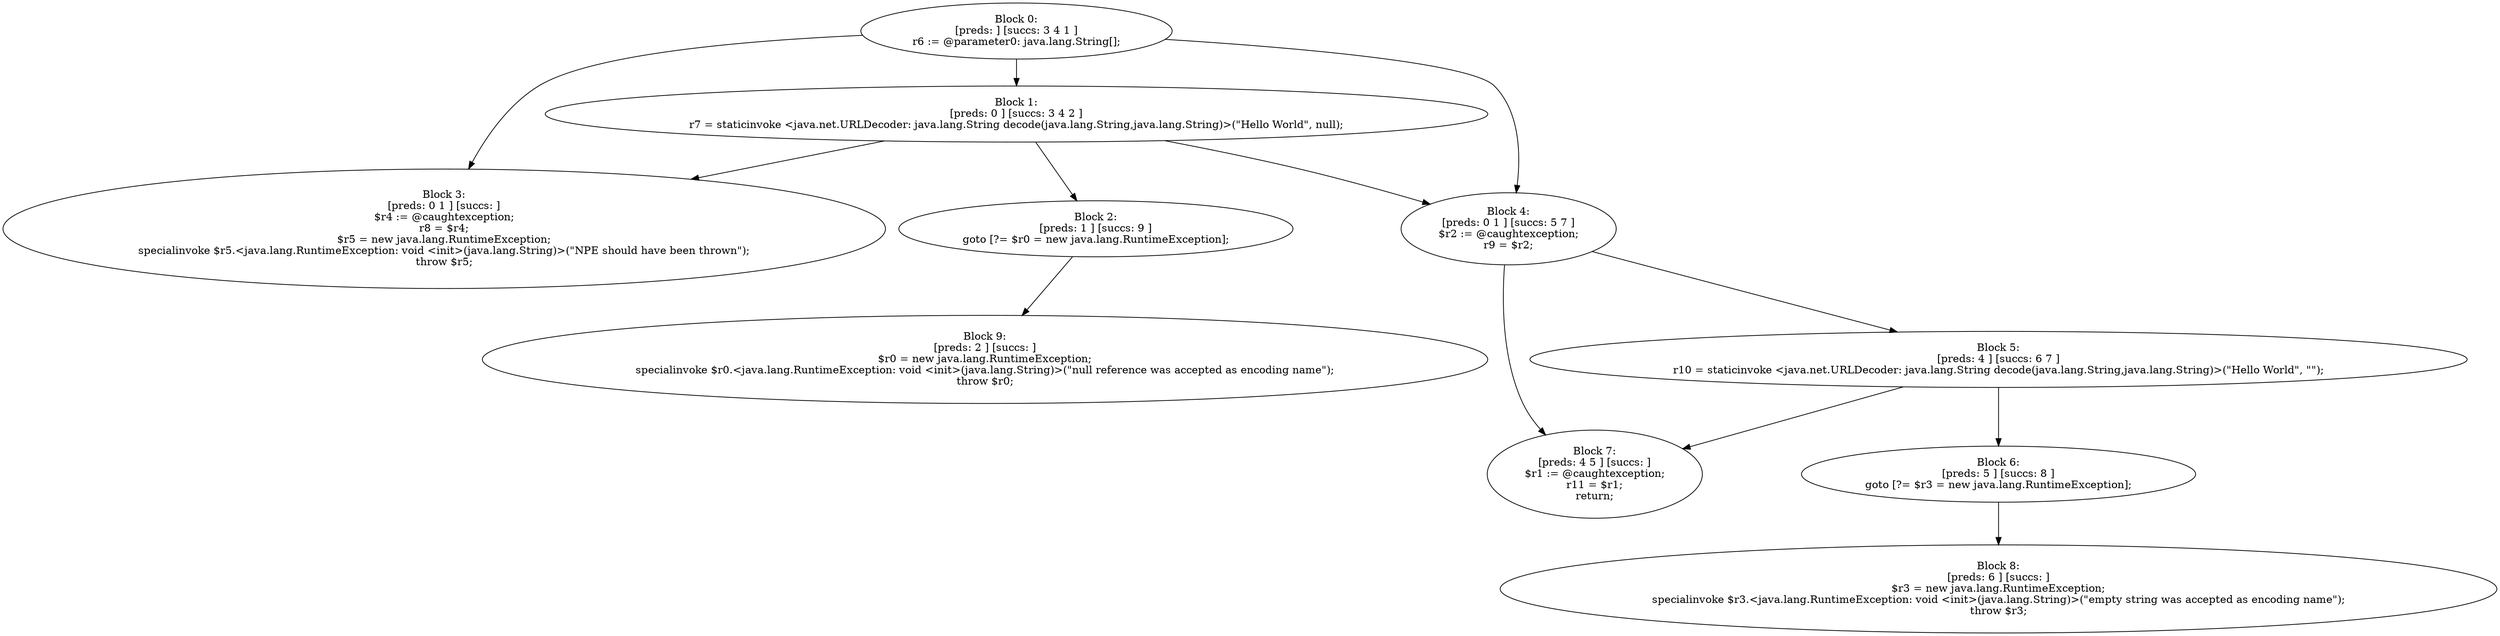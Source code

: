digraph "unitGraph" {
    "Block 0:
[preds: ] [succs: 3 4 1 ]
r6 := @parameter0: java.lang.String[];
"
    "Block 1:
[preds: 0 ] [succs: 3 4 2 ]
r7 = staticinvoke <java.net.URLDecoder: java.lang.String decode(java.lang.String,java.lang.String)>(\"Hello World\", null);
"
    "Block 2:
[preds: 1 ] [succs: 9 ]
goto [?= $r0 = new java.lang.RuntimeException];
"
    "Block 3:
[preds: 0 1 ] [succs: ]
$r4 := @caughtexception;
r8 = $r4;
$r5 = new java.lang.RuntimeException;
specialinvoke $r5.<java.lang.RuntimeException: void <init>(java.lang.String)>(\"NPE should have been thrown\");
throw $r5;
"
    "Block 4:
[preds: 0 1 ] [succs: 5 7 ]
$r2 := @caughtexception;
r9 = $r2;
"
    "Block 5:
[preds: 4 ] [succs: 6 7 ]
r10 = staticinvoke <java.net.URLDecoder: java.lang.String decode(java.lang.String,java.lang.String)>(\"Hello World\", \"\");
"
    "Block 6:
[preds: 5 ] [succs: 8 ]
goto [?= $r3 = new java.lang.RuntimeException];
"
    "Block 7:
[preds: 4 5 ] [succs: ]
$r1 := @caughtexception;
r11 = $r1;
return;
"
    "Block 8:
[preds: 6 ] [succs: ]
$r3 = new java.lang.RuntimeException;
specialinvoke $r3.<java.lang.RuntimeException: void <init>(java.lang.String)>(\"empty string was accepted as encoding name\");
throw $r3;
"
    "Block 9:
[preds: 2 ] [succs: ]
$r0 = new java.lang.RuntimeException;
specialinvoke $r0.<java.lang.RuntimeException: void <init>(java.lang.String)>(\"null reference was accepted as encoding name\");
throw $r0;
"
    "Block 0:
[preds: ] [succs: 3 4 1 ]
r6 := @parameter0: java.lang.String[];
"->"Block 3:
[preds: 0 1 ] [succs: ]
$r4 := @caughtexception;
r8 = $r4;
$r5 = new java.lang.RuntimeException;
specialinvoke $r5.<java.lang.RuntimeException: void <init>(java.lang.String)>(\"NPE should have been thrown\");
throw $r5;
";
    "Block 0:
[preds: ] [succs: 3 4 1 ]
r6 := @parameter0: java.lang.String[];
"->"Block 4:
[preds: 0 1 ] [succs: 5 7 ]
$r2 := @caughtexception;
r9 = $r2;
";
    "Block 0:
[preds: ] [succs: 3 4 1 ]
r6 := @parameter0: java.lang.String[];
"->"Block 1:
[preds: 0 ] [succs: 3 4 2 ]
r7 = staticinvoke <java.net.URLDecoder: java.lang.String decode(java.lang.String,java.lang.String)>(\"Hello World\", null);
";
    "Block 1:
[preds: 0 ] [succs: 3 4 2 ]
r7 = staticinvoke <java.net.URLDecoder: java.lang.String decode(java.lang.String,java.lang.String)>(\"Hello World\", null);
"->"Block 3:
[preds: 0 1 ] [succs: ]
$r4 := @caughtexception;
r8 = $r4;
$r5 = new java.lang.RuntimeException;
specialinvoke $r5.<java.lang.RuntimeException: void <init>(java.lang.String)>(\"NPE should have been thrown\");
throw $r5;
";
    "Block 1:
[preds: 0 ] [succs: 3 4 2 ]
r7 = staticinvoke <java.net.URLDecoder: java.lang.String decode(java.lang.String,java.lang.String)>(\"Hello World\", null);
"->"Block 4:
[preds: 0 1 ] [succs: 5 7 ]
$r2 := @caughtexception;
r9 = $r2;
";
    "Block 1:
[preds: 0 ] [succs: 3 4 2 ]
r7 = staticinvoke <java.net.URLDecoder: java.lang.String decode(java.lang.String,java.lang.String)>(\"Hello World\", null);
"->"Block 2:
[preds: 1 ] [succs: 9 ]
goto [?= $r0 = new java.lang.RuntimeException];
";
    "Block 2:
[preds: 1 ] [succs: 9 ]
goto [?= $r0 = new java.lang.RuntimeException];
"->"Block 9:
[preds: 2 ] [succs: ]
$r0 = new java.lang.RuntimeException;
specialinvoke $r0.<java.lang.RuntimeException: void <init>(java.lang.String)>(\"null reference was accepted as encoding name\");
throw $r0;
";
    "Block 4:
[preds: 0 1 ] [succs: 5 7 ]
$r2 := @caughtexception;
r9 = $r2;
"->"Block 5:
[preds: 4 ] [succs: 6 7 ]
r10 = staticinvoke <java.net.URLDecoder: java.lang.String decode(java.lang.String,java.lang.String)>(\"Hello World\", \"\");
";
    "Block 4:
[preds: 0 1 ] [succs: 5 7 ]
$r2 := @caughtexception;
r9 = $r2;
"->"Block 7:
[preds: 4 5 ] [succs: ]
$r1 := @caughtexception;
r11 = $r1;
return;
";
    "Block 5:
[preds: 4 ] [succs: 6 7 ]
r10 = staticinvoke <java.net.URLDecoder: java.lang.String decode(java.lang.String,java.lang.String)>(\"Hello World\", \"\");
"->"Block 6:
[preds: 5 ] [succs: 8 ]
goto [?= $r3 = new java.lang.RuntimeException];
";
    "Block 5:
[preds: 4 ] [succs: 6 7 ]
r10 = staticinvoke <java.net.URLDecoder: java.lang.String decode(java.lang.String,java.lang.String)>(\"Hello World\", \"\");
"->"Block 7:
[preds: 4 5 ] [succs: ]
$r1 := @caughtexception;
r11 = $r1;
return;
";
    "Block 6:
[preds: 5 ] [succs: 8 ]
goto [?= $r3 = new java.lang.RuntimeException];
"->"Block 8:
[preds: 6 ] [succs: ]
$r3 = new java.lang.RuntimeException;
specialinvoke $r3.<java.lang.RuntimeException: void <init>(java.lang.String)>(\"empty string was accepted as encoding name\");
throw $r3;
";
}
